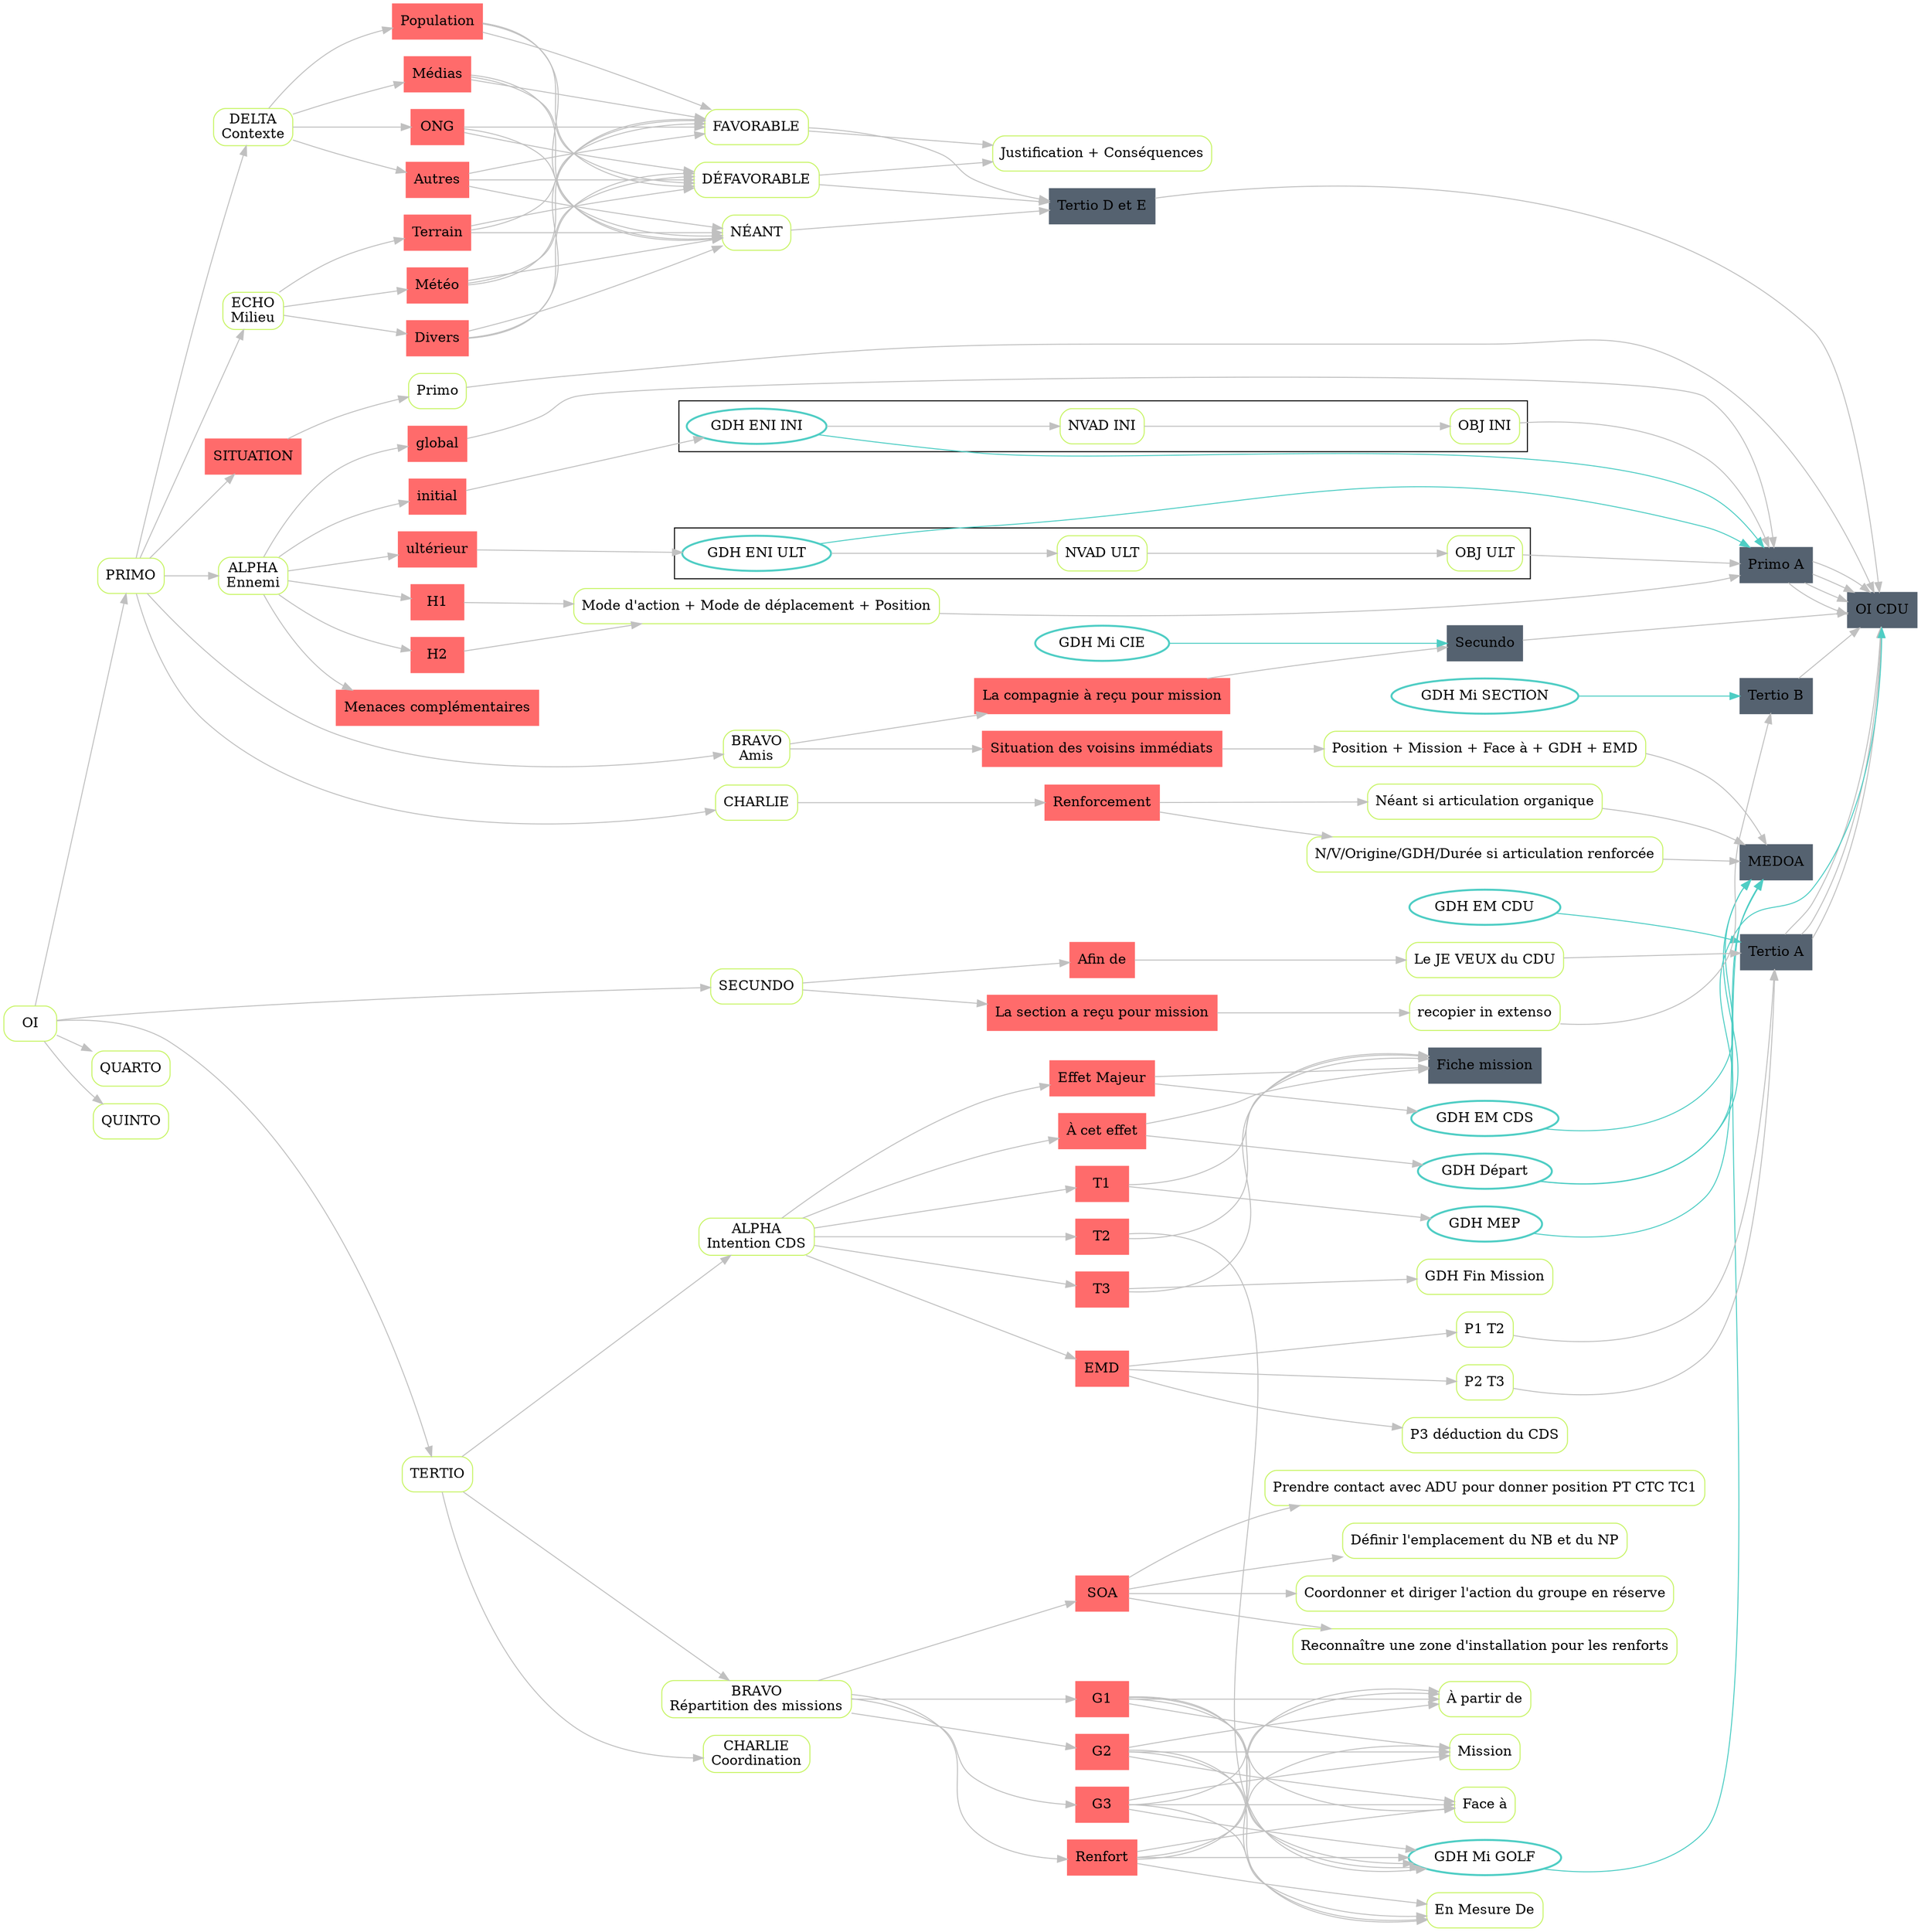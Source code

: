 digraph {

    graph [layout = dot, overlap=false, rankdir=LR, ordering="out"]
    node [shape = rectangle, style = rounded, color = "#C7F464"]
    edge [color = grey]

    // Sources
    node [style=filled, color = "#556270"]
    "OI CDU", "Primo A", "Secundo", "Tertio A", "Tertio B", "Tertio D et E";
    "MEDOA";
    "Fiche mission";
    
    // Cartouche
    node [style=filled, color = "#FF6B6B"]
    SITUATION;
    global;
    initial;
    ultérieur;
    H1;
    H2;
    "Menaces complémentaires";
    "La compagnie à reçu pour mission";
    "Situation des voisins immédiats";
    Renforcement;
    Population;
    Médias;
    ONG;
    Autres;
    Terrain;
    Météo;
    Divers;
    "Afin de"
    "La section a reçu pour mission"
    "Effet Majeur";
    "À cet effet";
    T1;
    T2;
    T3;
    EMD;
    SOA;
    G1;
    G2;
    G3;
    Renfort;
    
    // GDH
    node [shape = oval, style = bold, color = "#4ECDC4"]
    edge [color = "#4ECDC4"]
    "GDH ENI ULT"       -> "Primo A"
    "GDH ENI INI"       -> "Primo A"
    "GDH Mi CIE"        -> Secundo
    "GDH EM CDU"        -> "Tertio A"
    "GDH Mi SECTION"    -> "Tertio B"
    "GDH EM CDS"        -> MEDOA
    "GDH Mi GOLF"       -> MEDOA
    "GDH MEP"           -> MEDOA
    "GDH Départ"        -> MEDOA, "OI CDU"
    

    node [shape = rectangle, style = rounded, color = "#C7F464"]
    edge [color = grey]
    OI -> PRIMO
    OI -> SECUNDO
    OI -> TERTIO
    OI -> QUARTO
    OI -> QUINTO
    
    PRIMO -> SITUATION
    PRIMO -> "ALPHA\nEnnemi"
    PRIMO -> "BRAVO\nAmis"
    PRIMO -> CHARLIE
    PRIMO -> "DELTA\nContexte"
    PRIMO -> "ECHO\nMilieu"

    SITUATION -> Primo -> "OI CDU"

    "ALPHA\nEnnemi" -> global                                   -> "Primo A" -> "OI CDU"
    "ALPHA\nEnnemi" -> initial
    "ALPHA\nEnnemi" -> ultérieur
    "ALPHA\nEnnemi" -> H1
    "ALPHA\nEnnemi" -> H2
    "ALPHA\nEnnemi" -> "Menaces complémentaires"

    subgraph cluster_INI {
        "GDH ENI INI" -> "NVAD INI" -> "OBJ INI"
    }

    initial -> "GDH ENI INI" 
    "OBJ INI"                    -> "Primo A" -> "OI CDU"
    
    subgraph cluster_ULT {
        "GDH ENI ULT" -> "NVAD ULT" -> "OBJ ULT"
    }
    
    ultérieur -> "GDH ENI ULT"
    "OBJ ULT"                    -> "Primo A" -> "OI CDU"
    
    H1, H2 -> "Mode d'action + Mode de déplacement + Position"  -> "Primo A" -> "OI CDU"
    
    "BRAVO\nAmis" -> "La compagnie à reçu pour mission" -> Secundo -> "OI CDU"
    "BRAVO\nAmis" -> "Situation des voisins immédiats"
    "Situation des voisins immédiats" ->  "Position + Mission + Face à + GDH + EMD" -> MEDOA
    
    CHARLIE -> Renforcement -> "Néant si articulation organique", "N/V/Origine/GDH/Durée si articulation renforcée" -> MEDOA
    
    "DELTA\nContexte"   -> Population, Médias, ONG, Autres  -> FAVORABLE, DÉFAVORABLE, NÉANT
    "ECHO\nMilieu"      -> Terrain, Météo, Divers           -> FAVORABLE, DÉFAVORABLE, NÉANT
    FAVORABLE, DÉFAVORABLE -> "Justification + Conséquences"
    FAVORABLE, DÉFAVORABLE, NÉANT -> "Tertio D et E" -> "OI CDU"
    
    SECUNDO -> "Afin de", "La section a reçu pour mission"
    
    "Afin de"                           -> "Le JE VEUX du CDU"      -> "Tertio A" -> "OI CDU"
    "La section a reçu pour mission"    -> "recopier in extenso"    -> "Tertio B" -> "OI CDU"
    
    TERTIO -> "ALPHA\nIntention CDS"
    TERTIO -> "BRAVO\nRépartition des missions"
    TERTIO -> "CHARLIE\nCoordination"
    
    "ALPHA\nIntention CDS" -> "Effet Majeur", "À cet effet", T1, T2, T3, EMD
    
    "Effet Majeur", "À cet effet", T1, T2, T3 -> "Fiche mission"
    
    "Effet Majeur"  -> "GDH EM CDS"
    "À cet effet"   -> "GDH Départ"
    T1              -> "GDH MEP"
    T2              -> "GDH Mi GOLF"
    T3              -> "GDH Fin Mission"
    EMD             -> "P1 T2" -> "Tertio A" -> "OI CDU"
    EMD             -> "P2 T3" -> "Tertio A" -> "OI CDU"
    EMD             -> "P3 déduction du CDS"
    
    "BRAVO\nRépartition des missions" -> SOA, G1, G2, G3, Renfort
    
    SOA -> "Prendre contact avec ADU pour donner position PT CTC TC1"
    SOA -> "Définir l'emplacement du NB et du NP"
    SOA -> "Coordonner et diriger l'action du groupe en réserve"
    SOA -> "Reconnaître une zone d'installation pour les renforts"

    G1, G2, G3, Renfort -> "À partir de", Mission, "Face à", "GDH Mi GOLF", "En Mesure De"


}
